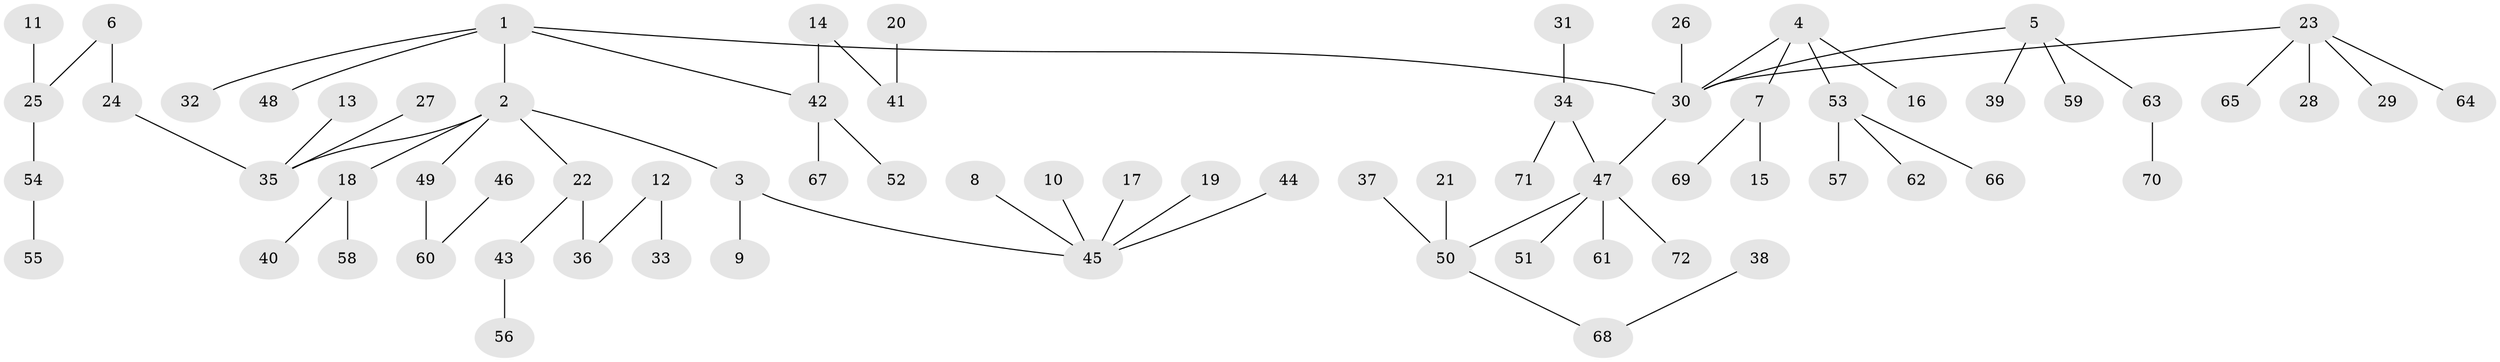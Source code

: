 // original degree distribution, {4: 0.07692307692307693, 3: 0.13286713286713286, 7: 0.013986013986013986, 2: 0.24475524475524477, 1: 0.4965034965034965, 6: 0.02097902097902098, 5: 0.013986013986013986}
// Generated by graph-tools (version 1.1) at 2025/26/03/09/25 03:26:24]
// undirected, 72 vertices, 71 edges
graph export_dot {
graph [start="1"]
  node [color=gray90,style=filled];
  1;
  2;
  3;
  4;
  5;
  6;
  7;
  8;
  9;
  10;
  11;
  12;
  13;
  14;
  15;
  16;
  17;
  18;
  19;
  20;
  21;
  22;
  23;
  24;
  25;
  26;
  27;
  28;
  29;
  30;
  31;
  32;
  33;
  34;
  35;
  36;
  37;
  38;
  39;
  40;
  41;
  42;
  43;
  44;
  45;
  46;
  47;
  48;
  49;
  50;
  51;
  52;
  53;
  54;
  55;
  56;
  57;
  58;
  59;
  60;
  61;
  62;
  63;
  64;
  65;
  66;
  67;
  68;
  69;
  70;
  71;
  72;
  1 -- 2 [weight=1.0];
  1 -- 30 [weight=1.0];
  1 -- 32 [weight=1.0];
  1 -- 42 [weight=1.0];
  1 -- 48 [weight=1.0];
  2 -- 3 [weight=1.0];
  2 -- 18 [weight=1.0];
  2 -- 22 [weight=1.0];
  2 -- 35 [weight=1.0];
  2 -- 49 [weight=1.0];
  3 -- 9 [weight=1.0];
  3 -- 45 [weight=1.0];
  4 -- 7 [weight=1.0];
  4 -- 16 [weight=1.0];
  4 -- 30 [weight=1.0];
  4 -- 53 [weight=1.0];
  5 -- 30 [weight=1.0];
  5 -- 39 [weight=1.0];
  5 -- 59 [weight=1.0];
  5 -- 63 [weight=1.0];
  6 -- 24 [weight=1.0];
  6 -- 25 [weight=1.0];
  7 -- 15 [weight=1.0];
  7 -- 69 [weight=1.0];
  8 -- 45 [weight=1.0];
  10 -- 45 [weight=1.0];
  11 -- 25 [weight=1.0];
  12 -- 33 [weight=1.0];
  12 -- 36 [weight=1.0];
  13 -- 35 [weight=1.0];
  14 -- 41 [weight=1.0];
  14 -- 42 [weight=1.0];
  17 -- 45 [weight=1.0];
  18 -- 40 [weight=1.0];
  18 -- 58 [weight=1.0];
  19 -- 45 [weight=1.0];
  20 -- 41 [weight=1.0];
  21 -- 50 [weight=1.0];
  22 -- 36 [weight=1.0];
  22 -- 43 [weight=1.0];
  23 -- 28 [weight=1.0];
  23 -- 29 [weight=1.0];
  23 -- 30 [weight=1.0];
  23 -- 64 [weight=1.0];
  23 -- 65 [weight=1.0];
  24 -- 35 [weight=1.0];
  25 -- 54 [weight=1.0];
  26 -- 30 [weight=1.0];
  27 -- 35 [weight=1.0];
  30 -- 47 [weight=1.0];
  31 -- 34 [weight=1.0];
  34 -- 47 [weight=1.0];
  34 -- 71 [weight=1.0];
  37 -- 50 [weight=1.0];
  38 -- 68 [weight=1.0];
  42 -- 52 [weight=1.0];
  42 -- 67 [weight=1.0];
  43 -- 56 [weight=1.0];
  44 -- 45 [weight=1.0];
  46 -- 60 [weight=1.0];
  47 -- 50 [weight=1.0];
  47 -- 51 [weight=1.0];
  47 -- 61 [weight=1.0];
  47 -- 72 [weight=1.0];
  49 -- 60 [weight=1.0];
  50 -- 68 [weight=1.0];
  53 -- 57 [weight=1.0];
  53 -- 62 [weight=1.0];
  53 -- 66 [weight=1.0];
  54 -- 55 [weight=1.0];
  63 -- 70 [weight=1.0];
}
